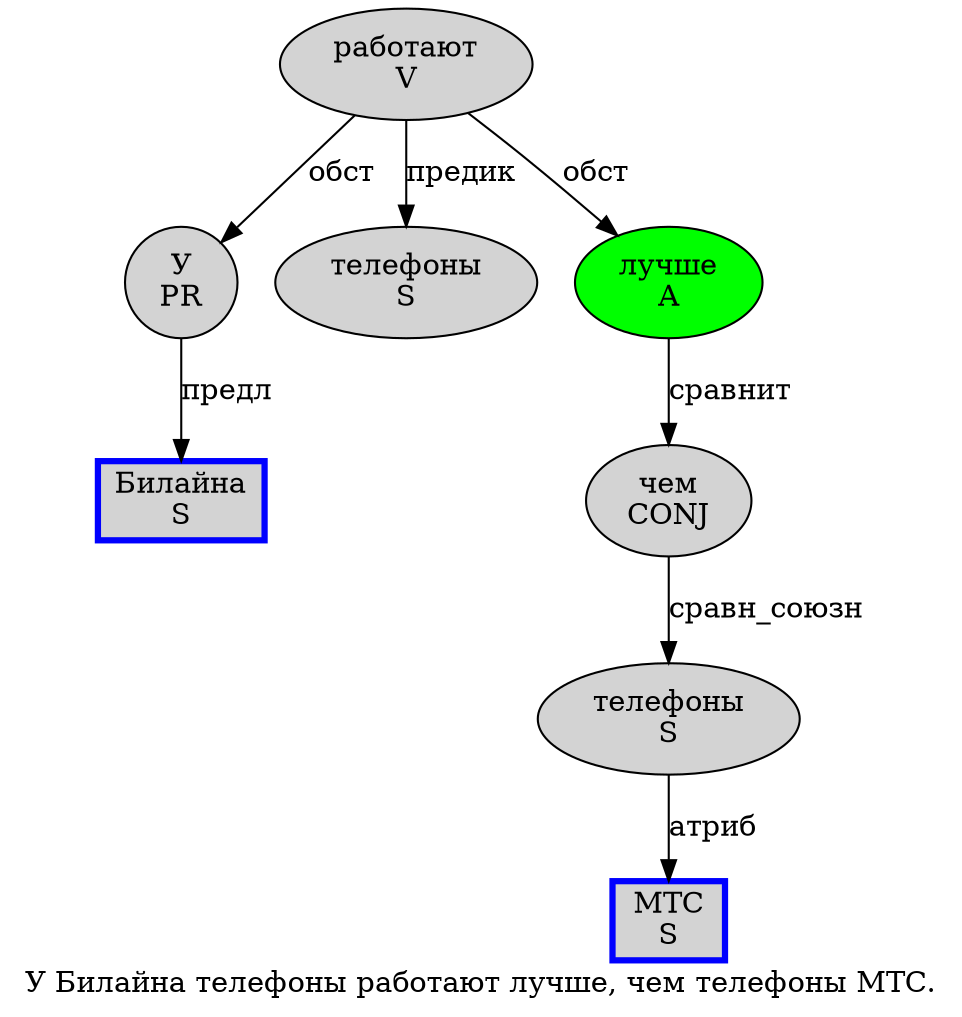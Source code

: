 digraph SENTENCE_40 {
	graph [label="У Билайна телефоны работают лучше, чем телефоны МТС."]
	node [style=filled]
		0 [label="У
PR" color="" fillcolor=lightgray penwidth=1 shape=ellipse]
		1 [label="Билайна
S" color=blue fillcolor=lightgray penwidth=3 shape=box]
		2 [label="телефоны
S" color="" fillcolor=lightgray penwidth=1 shape=ellipse]
		3 [label="работают
V" color="" fillcolor=lightgray penwidth=1 shape=ellipse]
		4 [label="лучше
A" color="" fillcolor=green penwidth=1 shape=ellipse]
		6 [label="чем
CONJ" color="" fillcolor=lightgray penwidth=1 shape=ellipse]
		7 [label="телефоны
S" color="" fillcolor=lightgray penwidth=1 shape=ellipse]
		8 [label="МТС
S" color=blue fillcolor=lightgray penwidth=3 shape=box]
			6 -> 7 [label="сравн_союзн"]
			7 -> 8 [label="атриб"]
			4 -> 6 [label="сравнит"]
			3 -> 0 [label="обст"]
			3 -> 2 [label="предик"]
			3 -> 4 [label="обст"]
			0 -> 1 [label="предл"]
}